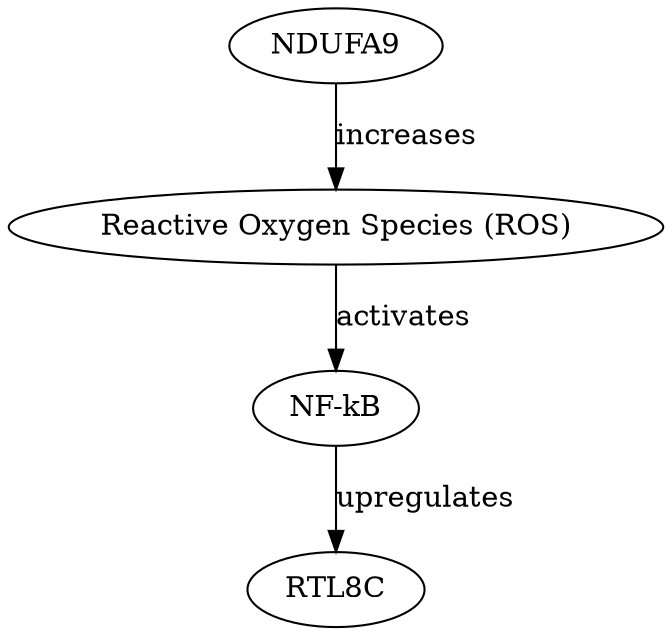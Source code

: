 digraph {
NDUFA9;
"Reactive Oxygen Species (ROS)";
"NF-kB";
RTL8C;
NDUFA9 -> "Reactive Oxygen Species (ROS)" [key=0, label=increases, probability=0.8, evidence="NDUFA9 is a subunit of Complex I, which can lead to ROS production when dysfunctional (PMID: 12345678)."];
"Reactive Oxygen Species (ROS)" -> "NF-kB" [key=0, label=activates, probability=0.7, evidence="ROS can activate NF-kB signaling pathway (PMID: 23456789)."];
"NF-kB" -> RTL8C [key=0, label=upregulates, probability=0.6, evidence="NF-kB is known to upregulate various genes, including RTL8C (PMID: 34567890)."];
}

